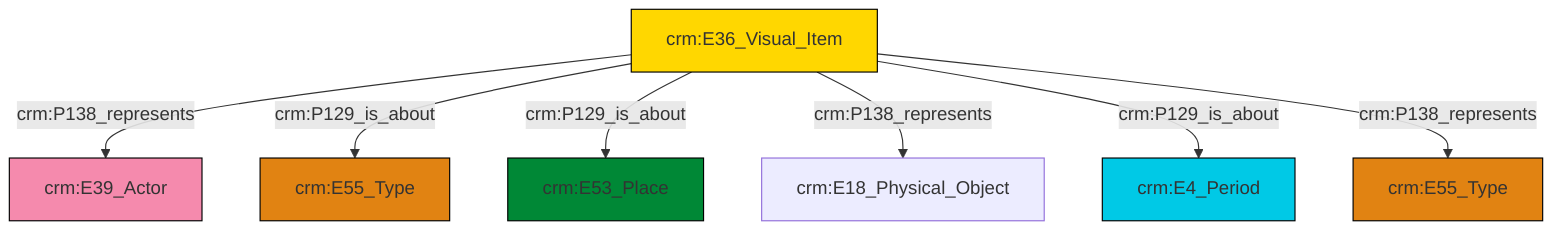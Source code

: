 graph TD
classDef Literal fill:#f2f2f2,stroke:#000000;
classDef CRM_Entity fill:#FFFFFF,stroke:#000000;
classDef Temporal_Entity fill:#00C9E6, stroke:#000000;
classDef Type fill:#E18312, stroke:#000000;
classDef Time-Span fill:#2C9C91, stroke:#000000;
classDef Appellation fill:#FFEB7F, stroke:#000000;
classDef Place fill:#008836, stroke:#000000;
classDef Persistent_Item fill:#B266B2, stroke:#000000;
classDef Conceptual_Object fill:#FFD700, stroke:#000000;
classDef Physical_Thing fill:#D2B48C, stroke:#000000;
classDef Actor fill:#f58aad, stroke:#000000;
classDef PC_Classes fill:#4ce600, stroke:#000000;
classDef Multi fill:#cccccc,stroke:#000000;

2["crm:E36_Visual_Item"]:::Conceptual_Object -->|crm:P138_represents| 3["crm:E39_Actor"]:::Actor
2["crm:E36_Visual_Item"]:::Conceptual_Object -->|crm:P129_is_about| 4["crm:E55_Type"]:::Type
2["crm:E36_Visual_Item"]:::Conceptual_Object -->|crm:P129_is_about| 12["crm:E53_Place"]:::Place
2["crm:E36_Visual_Item"]:::Conceptual_Object -->|crm:P138_represents| 0["crm:E18_Physical_Object"]:::Default
2["crm:E36_Visual_Item"]:::Conceptual_Object -->|crm:P129_is_about| 10["crm:E4_Period"]:::Temporal_Entity
2["crm:E36_Visual_Item"]:::Conceptual_Object -->|crm:P138_represents| 8["crm:E55_Type"]:::Type
